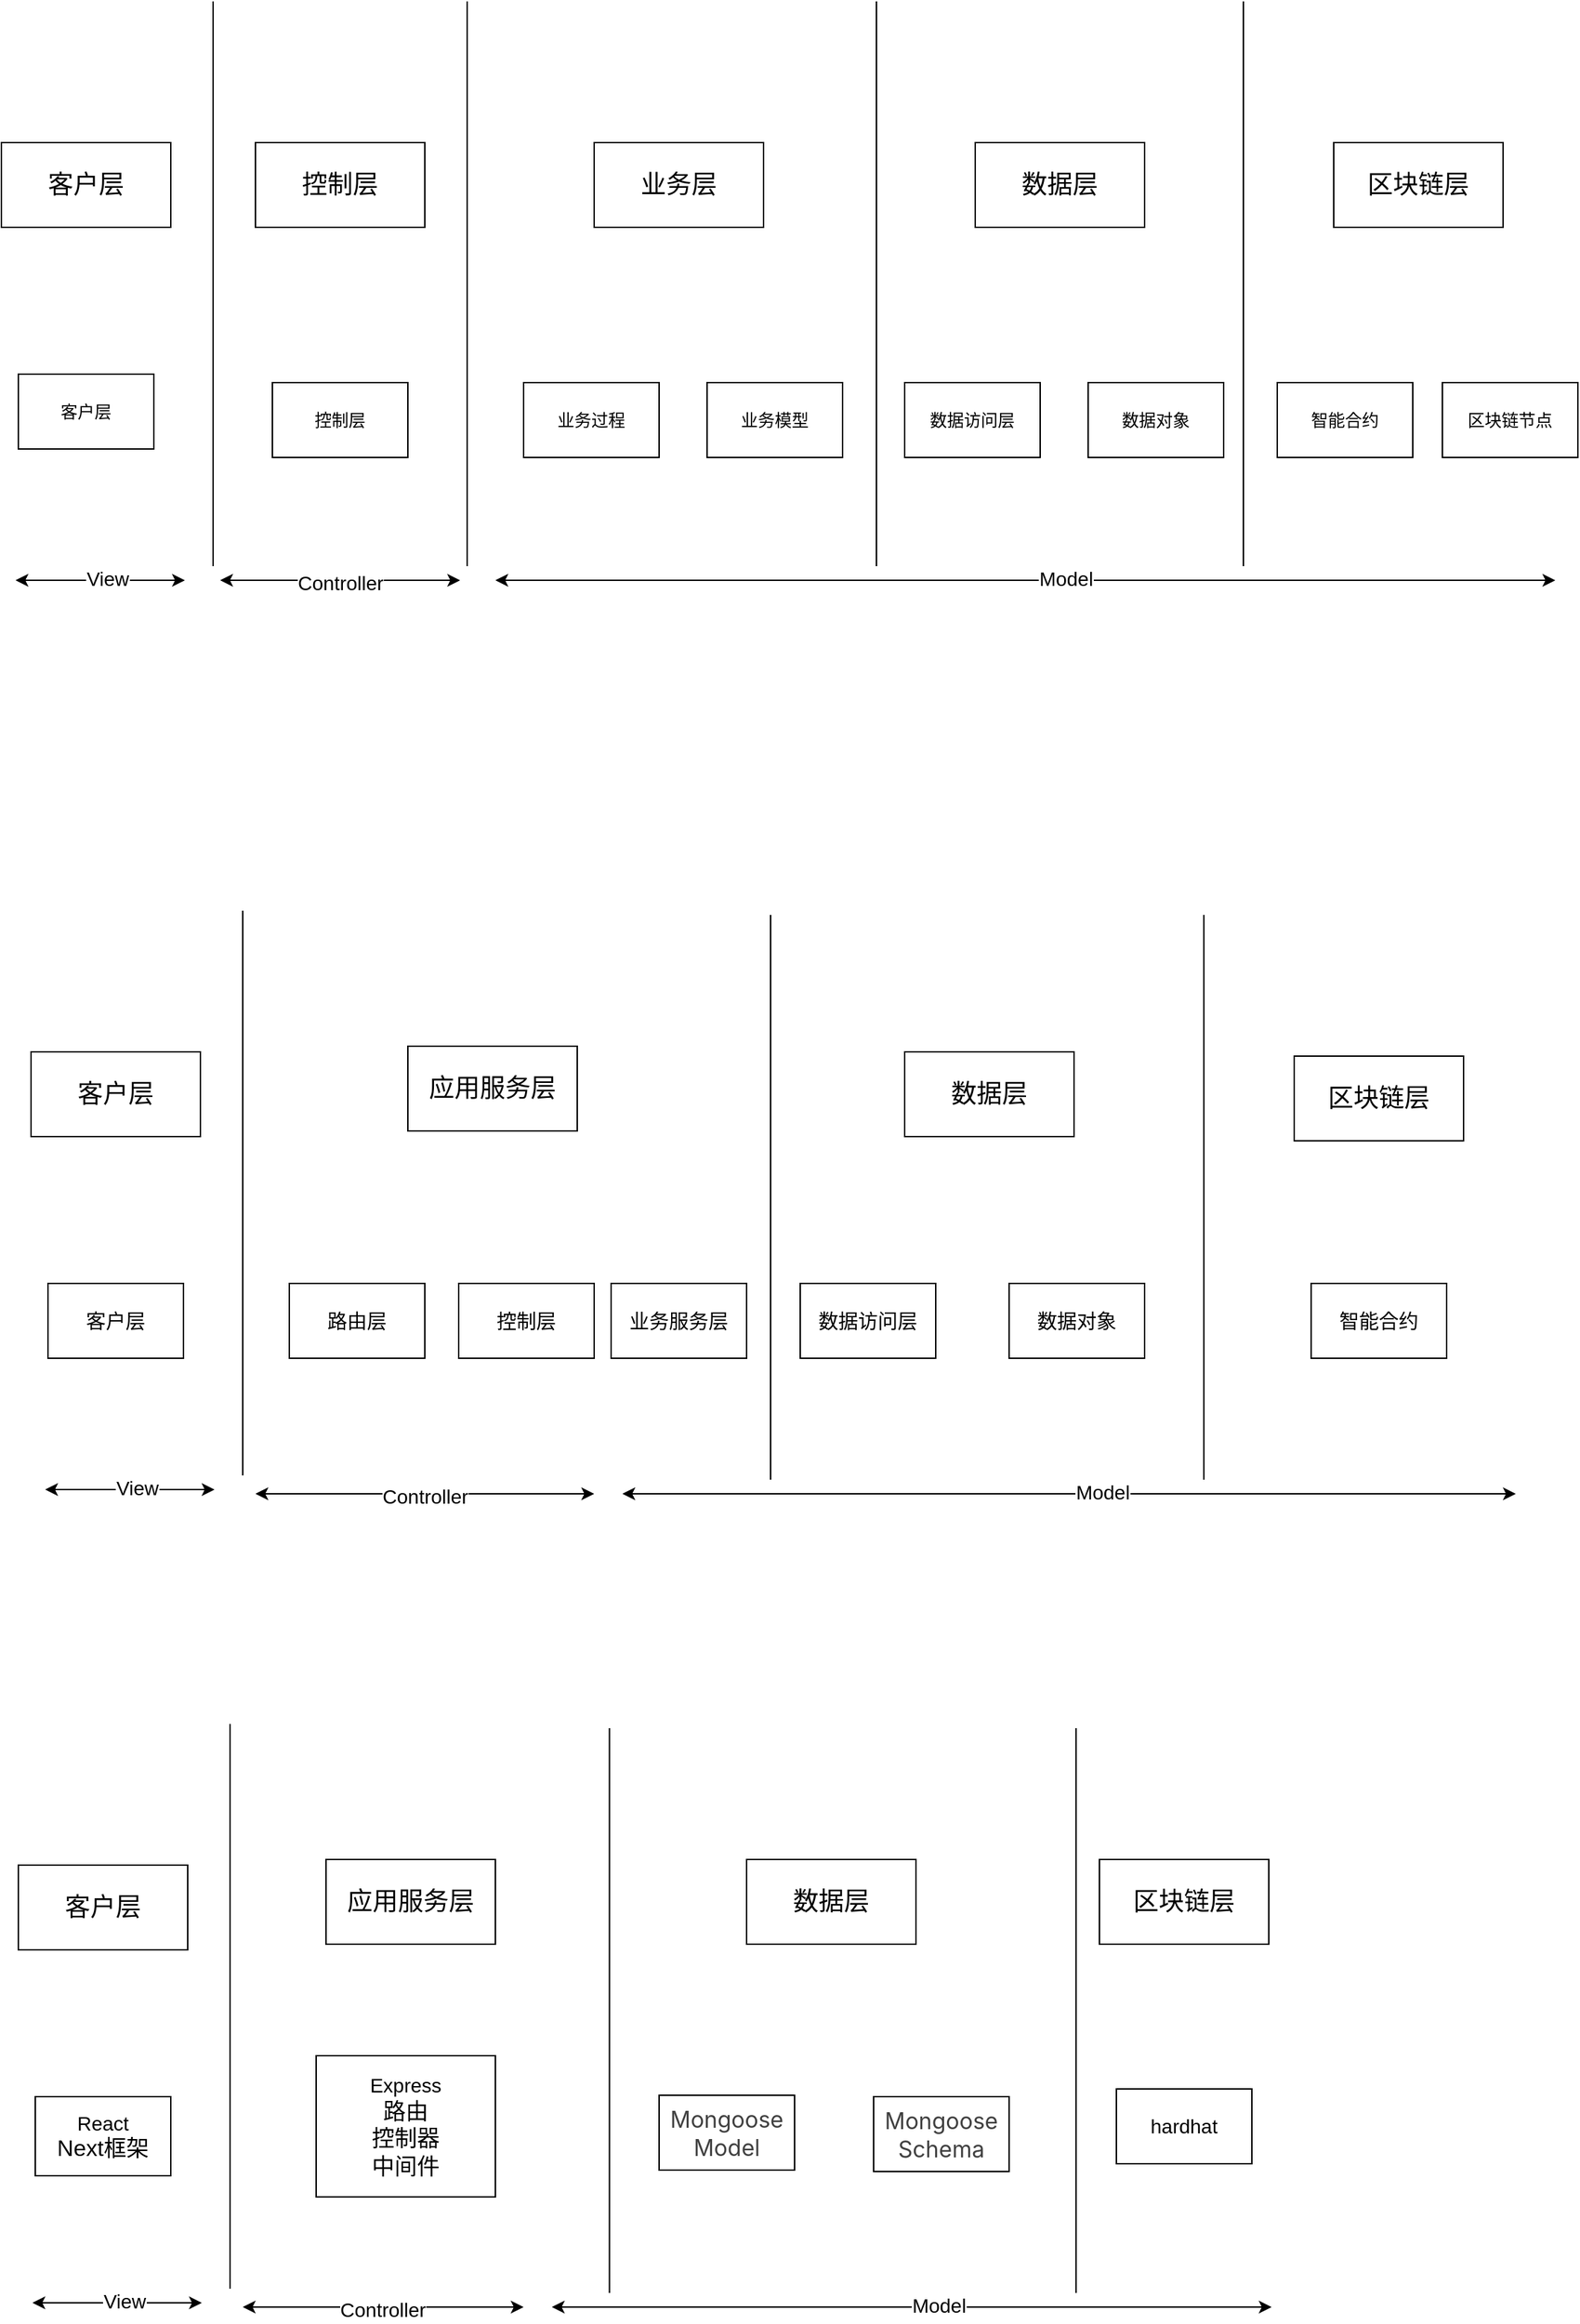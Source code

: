 <mxfile version="26.1.3">
  <diagram id="C5RBs43oDa-KdzZeNtuy" name="Page-1">
    <mxGraphModel dx="1574" dy="931" grid="1" gridSize="10" guides="1" tooltips="1" connect="1" arrows="1" fold="1" page="0" pageScale="1" pageWidth="827" pageHeight="1169" math="0" shadow="0">
      <root>
        <mxCell id="WIyWlLk6GJQsqaUBKTNV-0" />
        <mxCell id="WIyWlLk6GJQsqaUBKTNV-1" parent="WIyWlLk6GJQsqaUBKTNV-0" />
        <mxCell id="x6ypGN8X6-f26hYu9-0w-0" value="控制层" style="rounded=0;whiteSpace=wrap;html=1;" vertex="1" parent="WIyWlLk6GJQsqaUBKTNV-1">
          <mxGeometry x="82" y="260" width="96" height="53" as="geometry" />
        </mxCell>
        <mxCell id="x6ypGN8X6-f26hYu9-0w-9" value="&lt;font style=&quot;font-size: 18px;&quot;&gt;客户层&lt;/font&gt;" style="rounded=0;whiteSpace=wrap;html=1;" vertex="1" parent="WIyWlLk6GJQsqaUBKTNV-1">
          <mxGeometry x="-110" y="90" width="120" height="60" as="geometry" />
        </mxCell>
        <mxCell id="x6ypGN8X6-f26hYu9-0w-10" value="" style="endArrow=none;html=1;rounded=0;" edge="1" parent="WIyWlLk6GJQsqaUBKTNV-1">
          <mxGeometry width="50" height="50" relative="1" as="geometry">
            <mxPoint x="40" y="390" as="sourcePoint" />
            <mxPoint x="40" y="-10" as="targetPoint" />
          </mxGeometry>
        </mxCell>
        <mxCell id="x6ypGN8X6-f26hYu9-0w-12" value="&lt;font style=&quot;font-size: 18px;&quot;&gt;控制层&lt;/font&gt;" style="rounded=0;whiteSpace=wrap;html=1;" vertex="1" parent="WIyWlLk6GJQsqaUBKTNV-1">
          <mxGeometry x="70" y="90" width="120" height="60" as="geometry" />
        </mxCell>
        <mxCell id="x6ypGN8X6-f26hYu9-0w-13" value="" style="endArrow=none;html=1;rounded=0;" edge="1" parent="WIyWlLk6GJQsqaUBKTNV-1">
          <mxGeometry width="50" height="50" relative="1" as="geometry">
            <mxPoint x="220" y="390" as="sourcePoint" />
            <mxPoint x="220" y="-10" as="targetPoint" />
          </mxGeometry>
        </mxCell>
        <mxCell id="x6ypGN8X6-f26hYu9-0w-14" value="" style="endArrow=none;html=1;rounded=0;" edge="1" parent="WIyWlLk6GJQsqaUBKTNV-1">
          <mxGeometry width="50" height="50" relative="1" as="geometry">
            <mxPoint x="510" y="390" as="sourcePoint" />
            <mxPoint x="510" y="-10" as="targetPoint" />
          </mxGeometry>
        </mxCell>
        <mxCell id="x6ypGN8X6-f26hYu9-0w-15" value="&lt;span style=&quot;font-size: 18px;&quot;&gt;业务层&lt;/span&gt;" style="rounded=0;whiteSpace=wrap;html=1;" vertex="1" parent="WIyWlLk6GJQsqaUBKTNV-1">
          <mxGeometry x="310" y="90" width="120" height="60" as="geometry" />
        </mxCell>
        <mxCell id="x6ypGN8X6-f26hYu9-0w-16" value="&lt;span style=&quot;font-size: 18px;&quot;&gt;数据层&lt;/span&gt;" style="rounded=0;whiteSpace=wrap;html=1;" vertex="1" parent="WIyWlLk6GJQsqaUBKTNV-1">
          <mxGeometry x="580" y="90" width="120" height="60" as="geometry" />
        </mxCell>
        <mxCell id="x6ypGN8X6-f26hYu9-0w-22" value="&lt;span style=&quot;font-size: 18px;&quot;&gt;区块链层&lt;/span&gt;" style="rounded=0;whiteSpace=wrap;html=1;" vertex="1" parent="WIyWlLk6GJQsqaUBKTNV-1">
          <mxGeometry x="834" y="90" width="120" height="60" as="geometry" />
        </mxCell>
        <mxCell id="x6ypGN8X6-f26hYu9-0w-23" value="" style="endArrow=none;html=1;rounded=0;" edge="1" parent="WIyWlLk6GJQsqaUBKTNV-1">
          <mxGeometry width="50" height="50" relative="1" as="geometry">
            <mxPoint x="770" y="390" as="sourcePoint" />
            <mxPoint x="770" y="-10" as="targetPoint" />
          </mxGeometry>
        </mxCell>
        <mxCell id="x6ypGN8X6-f26hYu9-0w-24" value="客户层" style="rounded=0;whiteSpace=wrap;html=1;" vertex="1" parent="WIyWlLk6GJQsqaUBKTNV-1">
          <mxGeometry x="-98" y="254" width="96" height="53" as="geometry" />
        </mxCell>
        <mxCell id="x6ypGN8X6-f26hYu9-0w-25" value="业务过程" style="rounded=0;whiteSpace=wrap;html=1;" vertex="1" parent="WIyWlLk6GJQsqaUBKTNV-1">
          <mxGeometry x="260" y="260" width="96" height="53" as="geometry" />
        </mxCell>
        <mxCell id="x6ypGN8X6-f26hYu9-0w-26" value="" style="endArrow=classic;startArrow=classic;html=1;rounded=0;" edge="1" parent="WIyWlLk6GJQsqaUBKTNV-1">
          <mxGeometry width="50" height="50" relative="1" as="geometry">
            <mxPoint x="-100" y="400" as="sourcePoint" />
            <mxPoint x="20" y="400" as="targetPoint" />
          </mxGeometry>
        </mxCell>
        <mxCell id="x6ypGN8X6-f26hYu9-0w-27" value="&lt;font style=&quot;font-size: 14px;&quot;&gt;View&lt;/font&gt;" style="edgeLabel;html=1;align=center;verticalAlign=middle;resizable=0;points=[];" vertex="1" connectable="0" parent="x6ypGN8X6-f26hYu9-0w-26">
          <mxGeometry x="0.075" y="1" relative="1" as="geometry">
            <mxPoint as="offset" />
          </mxGeometry>
        </mxCell>
        <mxCell id="x6ypGN8X6-f26hYu9-0w-28" value="" style="endArrow=classic;startArrow=classic;html=1;rounded=0;" edge="1" parent="WIyWlLk6GJQsqaUBKTNV-1">
          <mxGeometry width="50" height="50" relative="1" as="geometry">
            <mxPoint x="45" y="400" as="sourcePoint" />
            <mxPoint x="215" y="400" as="targetPoint" />
          </mxGeometry>
        </mxCell>
        <mxCell id="x6ypGN8X6-f26hYu9-0w-34" value="&lt;font style=&quot;font-size: 14px;&quot;&gt;Controller&lt;/font&gt;" style="edgeLabel;html=1;align=center;verticalAlign=middle;resizable=0;points=[];" vertex="1" connectable="0" parent="x6ypGN8X6-f26hYu9-0w-28">
          <mxGeometry x="0.049" y="-2" relative="1" as="geometry">
            <mxPoint x="-4" as="offset" />
          </mxGeometry>
        </mxCell>
        <mxCell id="x6ypGN8X6-f26hYu9-0w-30" value="" style="endArrow=classic;startArrow=classic;html=1;rounded=0;" edge="1" parent="WIyWlLk6GJQsqaUBKTNV-1">
          <mxGeometry width="50" height="50" relative="1" as="geometry">
            <mxPoint x="240" y="400" as="sourcePoint" />
            <mxPoint x="991" y="400" as="targetPoint" />
          </mxGeometry>
        </mxCell>
        <mxCell id="x6ypGN8X6-f26hYu9-0w-31" value="&lt;span style=&quot;font-size: 14px;&quot;&gt;Model&lt;/span&gt;" style="edgeLabel;html=1;align=center;verticalAlign=middle;resizable=0;points=[];" vertex="1" connectable="0" parent="x6ypGN8X6-f26hYu9-0w-30">
          <mxGeometry x="0.075" y="1" relative="1" as="geometry">
            <mxPoint as="offset" />
          </mxGeometry>
        </mxCell>
        <mxCell id="x6ypGN8X6-f26hYu9-0w-36" value="数据访问层" style="rounded=0;whiteSpace=wrap;html=1;" vertex="1" parent="WIyWlLk6GJQsqaUBKTNV-1">
          <mxGeometry x="530" y="260" width="96" height="53" as="geometry" />
        </mxCell>
        <mxCell id="x6ypGN8X6-f26hYu9-0w-37" value="数据对象" style="rounded=0;whiteSpace=wrap;html=1;" vertex="1" parent="WIyWlLk6GJQsqaUBKTNV-1">
          <mxGeometry x="660" y="260" width="96" height="53" as="geometry" />
        </mxCell>
        <mxCell id="x6ypGN8X6-f26hYu9-0w-38" value="业务模型" style="rounded=0;whiteSpace=wrap;html=1;" vertex="1" parent="WIyWlLk6GJQsqaUBKTNV-1">
          <mxGeometry x="390" y="260" width="96" height="53" as="geometry" />
        </mxCell>
        <mxCell id="x6ypGN8X6-f26hYu9-0w-39" value="智能合约" style="rounded=0;whiteSpace=wrap;html=1;" vertex="1" parent="WIyWlLk6GJQsqaUBKTNV-1">
          <mxGeometry x="794" y="260" width="96" height="53" as="geometry" />
        </mxCell>
        <mxCell id="x6ypGN8X6-f26hYu9-0w-40" value="区块链节点" style="rounded=0;whiteSpace=wrap;html=1;" vertex="1" parent="WIyWlLk6GJQsqaUBKTNV-1">
          <mxGeometry x="911" y="260" width="96" height="53" as="geometry" />
        </mxCell>
        <mxCell id="x6ypGN8X6-f26hYu9-0w-64" value="控制层" style="rounded=0;whiteSpace=wrap;html=1;fontSize=14;" vertex="1" parent="WIyWlLk6GJQsqaUBKTNV-1">
          <mxGeometry x="214" y="898" width="96" height="53" as="geometry" />
        </mxCell>
        <mxCell id="x6ypGN8X6-f26hYu9-0w-65" value="&lt;font style=&quot;font-size: 18px;&quot;&gt;客户层&lt;/font&gt;" style="rounded=0;whiteSpace=wrap;html=1;" vertex="1" parent="WIyWlLk6GJQsqaUBKTNV-1">
          <mxGeometry x="-89" y="734" width="120" height="60" as="geometry" />
        </mxCell>
        <mxCell id="x6ypGN8X6-f26hYu9-0w-66" value="" style="endArrow=none;html=1;rounded=0;" edge="1" parent="WIyWlLk6GJQsqaUBKTNV-1">
          <mxGeometry width="50" height="50" relative="1" as="geometry">
            <mxPoint x="61" y="1034" as="sourcePoint" />
            <mxPoint x="61" y="634" as="targetPoint" />
          </mxGeometry>
        </mxCell>
        <mxCell id="x6ypGN8X6-f26hYu9-0w-67" value="&lt;font style=&quot;font-size: 18px;&quot;&gt;应用服务层&lt;/font&gt;" style="rounded=0;whiteSpace=wrap;html=1;" vertex="1" parent="WIyWlLk6GJQsqaUBKTNV-1">
          <mxGeometry x="178" y="730" width="120" height="60" as="geometry" />
        </mxCell>
        <mxCell id="x6ypGN8X6-f26hYu9-0w-68" value="" style="endArrow=none;html=1;rounded=0;" edge="1" parent="WIyWlLk6GJQsqaUBKTNV-1">
          <mxGeometry width="50" height="50" relative="1" as="geometry">
            <mxPoint x="435" y="1037" as="sourcePoint" />
            <mxPoint x="435" y="637" as="targetPoint" />
          </mxGeometry>
        </mxCell>
        <mxCell id="x6ypGN8X6-f26hYu9-0w-71" value="&lt;span style=&quot;font-size: 18px;&quot;&gt;数据层&lt;/span&gt;" style="rounded=0;whiteSpace=wrap;html=1;" vertex="1" parent="WIyWlLk6GJQsqaUBKTNV-1">
          <mxGeometry x="530" y="734" width="120" height="60" as="geometry" />
        </mxCell>
        <mxCell id="x6ypGN8X6-f26hYu9-0w-72" value="&lt;span style=&quot;font-size: 18px;&quot;&gt;区块链层&lt;/span&gt;" style="rounded=0;whiteSpace=wrap;html=1;" vertex="1" parent="WIyWlLk6GJQsqaUBKTNV-1">
          <mxGeometry x="806" y="737" width="120" height="60" as="geometry" />
        </mxCell>
        <mxCell id="x6ypGN8X6-f26hYu9-0w-73" value="" style="endArrow=none;html=1;rounded=0;" edge="1" parent="WIyWlLk6GJQsqaUBKTNV-1">
          <mxGeometry width="50" height="50" relative="1" as="geometry">
            <mxPoint x="742" y="1037" as="sourcePoint" />
            <mxPoint x="742" y="637" as="targetPoint" />
          </mxGeometry>
        </mxCell>
        <mxCell id="x6ypGN8X6-f26hYu9-0w-74" value="&lt;font style=&quot;font-size: 14px;&quot;&gt;客户层&lt;/font&gt;" style="rounded=0;whiteSpace=wrap;html=1;" vertex="1" parent="WIyWlLk6GJQsqaUBKTNV-1">
          <mxGeometry x="-77" y="898" width="96" height="53" as="geometry" />
        </mxCell>
        <mxCell id="x6ypGN8X6-f26hYu9-0w-76" value="" style="endArrow=classic;startArrow=classic;html=1;rounded=0;" edge="1" parent="WIyWlLk6GJQsqaUBKTNV-1">
          <mxGeometry width="50" height="50" relative="1" as="geometry">
            <mxPoint x="-79" y="1044" as="sourcePoint" />
            <mxPoint x="41" y="1044" as="targetPoint" />
          </mxGeometry>
        </mxCell>
        <mxCell id="x6ypGN8X6-f26hYu9-0w-77" value="&lt;font style=&quot;font-size: 14px;&quot;&gt;View&lt;/font&gt;" style="edgeLabel;html=1;align=center;verticalAlign=middle;resizable=0;points=[];" vertex="1" connectable="0" parent="x6ypGN8X6-f26hYu9-0w-76">
          <mxGeometry x="0.075" y="1" relative="1" as="geometry">
            <mxPoint as="offset" />
          </mxGeometry>
        </mxCell>
        <mxCell id="x6ypGN8X6-f26hYu9-0w-78" value="" style="endArrow=classic;startArrow=classic;html=1;rounded=0;" edge="1" parent="WIyWlLk6GJQsqaUBKTNV-1">
          <mxGeometry width="50" height="50" relative="1" as="geometry">
            <mxPoint x="70" y="1047" as="sourcePoint" />
            <mxPoint x="310" y="1047" as="targetPoint" />
          </mxGeometry>
        </mxCell>
        <mxCell id="x6ypGN8X6-f26hYu9-0w-79" value="&lt;font style=&quot;font-size: 14px;&quot;&gt;Controller&lt;/font&gt;" style="edgeLabel;html=1;align=center;verticalAlign=middle;resizable=0;points=[];" vertex="1" connectable="0" parent="x6ypGN8X6-f26hYu9-0w-78">
          <mxGeometry x="0.049" y="-2" relative="1" as="geometry">
            <mxPoint x="-6" as="offset" />
          </mxGeometry>
        </mxCell>
        <mxCell id="x6ypGN8X6-f26hYu9-0w-80" value="" style="endArrow=classic;startArrow=classic;html=1;rounded=0;" edge="1" parent="WIyWlLk6GJQsqaUBKTNV-1">
          <mxGeometry width="50" height="50" relative="1" as="geometry">
            <mxPoint x="330" y="1047" as="sourcePoint" />
            <mxPoint x="963" y="1047" as="targetPoint" />
          </mxGeometry>
        </mxCell>
        <mxCell id="x6ypGN8X6-f26hYu9-0w-81" value="&lt;span style=&quot;font-size: 14px;&quot;&gt;Model&lt;/span&gt;" style="edgeLabel;html=1;align=center;verticalAlign=middle;resizable=0;points=[];" vertex="1" connectable="0" parent="x6ypGN8X6-f26hYu9-0w-80">
          <mxGeometry x="0.075" y="1" relative="1" as="geometry">
            <mxPoint as="offset" />
          </mxGeometry>
        </mxCell>
        <mxCell id="x6ypGN8X6-f26hYu9-0w-82" value="数据访问层" style="rounded=0;whiteSpace=wrap;html=1;fontSize=14;" vertex="1" parent="WIyWlLk6GJQsqaUBKTNV-1">
          <mxGeometry x="456" y="898" width="96" height="53" as="geometry" />
        </mxCell>
        <mxCell id="x6ypGN8X6-f26hYu9-0w-83" value="数据对象" style="rounded=0;whiteSpace=wrap;html=1;fontSize=14;" vertex="1" parent="WIyWlLk6GJQsqaUBKTNV-1">
          <mxGeometry x="604" y="898" width="96" height="53" as="geometry" />
        </mxCell>
        <mxCell id="x6ypGN8X6-f26hYu9-0w-85" value="智能合约" style="rounded=0;whiteSpace=wrap;html=1;fontSize=14;" vertex="1" parent="WIyWlLk6GJQsqaUBKTNV-1">
          <mxGeometry x="818" y="898" width="96" height="53" as="geometry" />
        </mxCell>
        <mxCell id="x6ypGN8X6-f26hYu9-0w-88" value="&lt;font style=&quot;font-size: 14px;&quot;&gt;路由层&lt;/font&gt;" style="rounded=0;whiteSpace=wrap;html=1;" vertex="1" parent="WIyWlLk6GJQsqaUBKTNV-1">
          <mxGeometry x="94" y="898" width="96" height="53" as="geometry" />
        </mxCell>
        <mxCell id="x6ypGN8X6-f26hYu9-0w-89" value="业务服务层" style="rounded=0;whiteSpace=wrap;html=1;fontSize=14;" vertex="1" parent="WIyWlLk6GJQsqaUBKTNV-1">
          <mxGeometry x="322" y="898" width="96" height="53" as="geometry" />
        </mxCell>
        <mxCell id="x6ypGN8X6-f26hYu9-0w-111" value="&lt;font style=&quot;font-size: 18px;&quot;&gt;客户层&lt;/font&gt;" style="rounded=0;whiteSpace=wrap;html=1;" vertex="1" parent="WIyWlLk6GJQsqaUBKTNV-1">
          <mxGeometry x="-98" y="1310" width="120" height="60" as="geometry" />
        </mxCell>
        <mxCell id="x6ypGN8X6-f26hYu9-0w-112" value="" style="endArrow=none;html=1;rounded=0;" edge="1" parent="WIyWlLk6GJQsqaUBKTNV-1">
          <mxGeometry width="50" height="50" relative="1" as="geometry">
            <mxPoint x="52" y="1610" as="sourcePoint" />
            <mxPoint x="52" y="1210" as="targetPoint" />
          </mxGeometry>
        </mxCell>
        <mxCell id="x6ypGN8X6-f26hYu9-0w-113" value="&lt;font style=&quot;font-size: 18px;&quot;&gt;应用服务层&lt;/font&gt;" style="rounded=0;whiteSpace=wrap;html=1;" vertex="1" parent="WIyWlLk6GJQsqaUBKTNV-1">
          <mxGeometry x="120" y="1306" width="120" height="60" as="geometry" />
        </mxCell>
        <mxCell id="x6ypGN8X6-f26hYu9-0w-114" value="" style="endArrow=none;html=1;rounded=0;" edge="1" parent="WIyWlLk6GJQsqaUBKTNV-1">
          <mxGeometry width="50" height="50" relative="1" as="geometry">
            <mxPoint x="320.82" y="1613" as="sourcePoint" />
            <mxPoint x="320.82" y="1213" as="targetPoint" />
          </mxGeometry>
        </mxCell>
        <mxCell id="x6ypGN8X6-f26hYu9-0w-115" value="&lt;span style=&quot;font-size: 18px;&quot;&gt;数据层&lt;/span&gt;" style="rounded=0;whiteSpace=wrap;html=1;" vertex="1" parent="WIyWlLk6GJQsqaUBKTNV-1">
          <mxGeometry x="418" y="1306" width="120" height="60" as="geometry" />
        </mxCell>
        <mxCell id="x6ypGN8X6-f26hYu9-0w-116" value="&lt;span style=&quot;font-size: 18px;&quot;&gt;区块链层&lt;/span&gt;" style="rounded=0;whiteSpace=wrap;html=1;" vertex="1" parent="WIyWlLk6GJQsqaUBKTNV-1">
          <mxGeometry x="668" y="1306" width="120" height="60" as="geometry" />
        </mxCell>
        <mxCell id="x6ypGN8X6-f26hYu9-0w-117" value="" style="endArrow=none;html=1;rounded=0;" edge="1" parent="WIyWlLk6GJQsqaUBKTNV-1">
          <mxGeometry width="50" height="50" relative="1" as="geometry">
            <mxPoint x="651.41" y="1613" as="sourcePoint" />
            <mxPoint x="651.41" y="1213" as="targetPoint" />
          </mxGeometry>
        </mxCell>
        <mxCell id="x6ypGN8X6-f26hYu9-0w-118" value="&lt;font style=&quot;font-size: 14px;&quot;&gt;React&lt;/font&gt;&lt;div&gt;&lt;font size=&quot;3&quot;&gt;Next框架&lt;/font&gt;&lt;/div&gt;" style="rounded=0;whiteSpace=wrap;html=1;" vertex="1" parent="WIyWlLk6GJQsqaUBKTNV-1">
          <mxGeometry x="-86" y="1474" width="96" height="56" as="geometry" />
        </mxCell>
        <mxCell id="x6ypGN8X6-f26hYu9-0w-119" value="" style="endArrow=classic;startArrow=classic;html=1;rounded=0;" edge="1" parent="WIyWlLk6GJQsqaUBKTNV-1">
          <mxGeometry width="50" height="50" relative="1" as="geometry">
            <mxPoint x="-88" y="1620" as="sourcePoint" />
            <mxPoint x="32" y="1620" as="targetPoint" />
          </mxGeometry>
        </mxCell>
        <mxCell id="x6ypGN8X6-f26hYu9-0w-120" value="&lt;font style=&quot;font-size: 14px;&quot;&gt;View&lt;/font&gt;" style="edgeLabel;html=1;align=center;verticalAlign=middle;resizable=0;points=[];" vertex="1" connectable="0" parent="x6ypGN8X6-f26hYu9-0w-119">
          <mxGeometry x="0.075" y="1" relative="1" as="geometry">
            <mxPoint as="offset" />
          </mxGeometry>
        </mxCell>
        <mxCell id="x6ypGN8X6-f26hYu9-0w-121" value="" style="endArrow=classic;startArrow=classic;html=1;rounded=0;" edge="1" parent="WIyWlLk6GJQsqaUBKTNV-1">
          <mxGeometry width="50" height="50" relative="1" as="geometry">
            <mxPoint x="61" y="1623" as="sourcePoint" />
            <mxPoint x="260" y="1623" as="targetPoint" />
          </mxGeometry>
        </mxCell>
        <mxCell id="x6ypGN8X6-f26hYu9-0w-122" value="&lt;font style=&quot;font-size: 14px;&quot;&gt;Controller&lt;/font&gt;" style="edgeLabel;html=1;align=center;verticalAlign=middle;resizable=0;points=[];" vertex="1" connectable="0" parent="x6ypGN8X6-f26hYu9-0w-121">
          <mxGeometry x="0.049" y="-2" relative="1" as="geometry">
            <mxPoint x="-6" as="offset" />
          </mxGeometry>
        </mxCell>
        <mxCell id="x6ypGN8X6-f26hYu9-0w-123" value="" style="endArrow=classic;startArrow=classic;html=1;rounded=0;" edge="1" parent="WIyWlLk6GJQsqaUBKTNV-1">
          <mxGeometry width="50" height="50" relative="1" as="geometry">
            <mxPoint x="280" y="1623" as="sourcePoint" />
            <mxPoint x="790" y="1623" as="targetPoint" />
          </mxGeometry>
        </mxCell>
        <mxCell id="x6ypGN8X6-f26hYu9-0w-124" value="&lt;span style=&quot;font-size: 14px;&quot;&gt;Model&lt;/span&gt;" style="edgeLabel;html=1;align=center;verticalAlign=middle;resizable=0;points=[];" vertex="1" connectable="0" parent="x6ypGN8X6-f26hYu9-0w-123">
          <mxGeometry x="0.075" y="1" relative="1" as="geometry">
            <mxPoint as="offset" />
          </mxGeometry>
        </mxCell>
        <mxCell id="x6ypGN8X6-f26hYu9-0w-125" value="&lt;span style=&quot;color: rgb(64, 64, 64); font-family: DeepSeek-CJK-patch, Inter, system-ui, -apple-system, BlinkMacSystemFont, &amp;quot;Segoe UI&amp;quot;, Roboto, &amp;quot;Noto Sans&amp;quot;, Ubuntu, Cantarell, &amp;quot;Helvetica Neue&amp;quot;, Oxygen, &amp;quot;Open Sans&amp;quot;, sans-serif; font-size: 16.002px; text-align: left;&quot;&gt;Mongoose Model&lt;/span&gt;" style="rounded=0;whiteSpace=wrap;html=1;" vertex="1" parent="WIyWlLk6GJQsqaUBKTNV-1">
          <mxGeometry x="356" y="1473" width="96" height="53" as="geometry" />
        </mxCell>
        <mxCell id="x6ypGN8X6-f26hYu9-0w-126" value="&lt;span style=&quot;color: rgb(64, 64, 64); font-family: DeepSeek-CJK-patch, Inter, system-ui, -apple-system, BlinkMacSystemFont, &amp;quot;Segoe UI&amp;quot;, Roboto, &amp;quot;Noto Sans&amp;quot;, Ubuntu, Cantarell, &amp;quot;Helvetica Neue&amp;quot;, Oxygen, &amp;quot;Open Sans&amp;quot;, sans-serif; font-size: 16.002px; text-align: left;&quot;&gt;Mongoose Schema&lt;/span&gt;" style="rounded=0;whiteSpace=wrap;html=1;" vertex="1" parent="WIyWlLk6GJQsqaUBKTNV-1">
          <mxGeometry x="508" y="1474" width="96" height="53" as="geometry" />
        </mxCell>
        <mxCell id="x6ypGN8X6-f26hYu9-0w-127" value="&lt;font style=&quot;font-size: 14px;&quot;&gt;hardhat&lt;/font&gt;" style="rounded=0;whiteSpace=wrap;html=1;" vertex="1" parent="WIyWlLk6GJQsqaUBKTNV-1">
          <mxGeometry x="680" y="1468.5" width="96" height="53" as="geometry" />
        </mxCell>
        <mxCell id="x6ypGN8X6-f26hYu9-0w-128" value="&lt;font style=&quot;font-size: 14px;&quot;&gt;Express&lt;/font&gt;&lt;div&gt;&lt;font size=&quot;3&quot;&gt;路由&lt;/font&gt;&lt;/div&gt;&lt;div&gt;&lt;font size=&quot;3&quot;&gt;控制器&lt;/font&gt;&lt;/div&gt;&lt;div&gt;&lt;font size=&quot;3&quot;&gt;中间件&lt;/font&gt;&lt;/div&gt;" style="rounded=0;whiteSpace=wrap;html=1;" vertex="1" parent="WIyWlLk6GJQsqaUBKTNV-1">
          <mxGeometry x="113" y="1445" width="127" height="100" as="geometry" />
        </mxCell>
      </root>
    </mxGraphModel>
  </diagram>
</mxfile>
